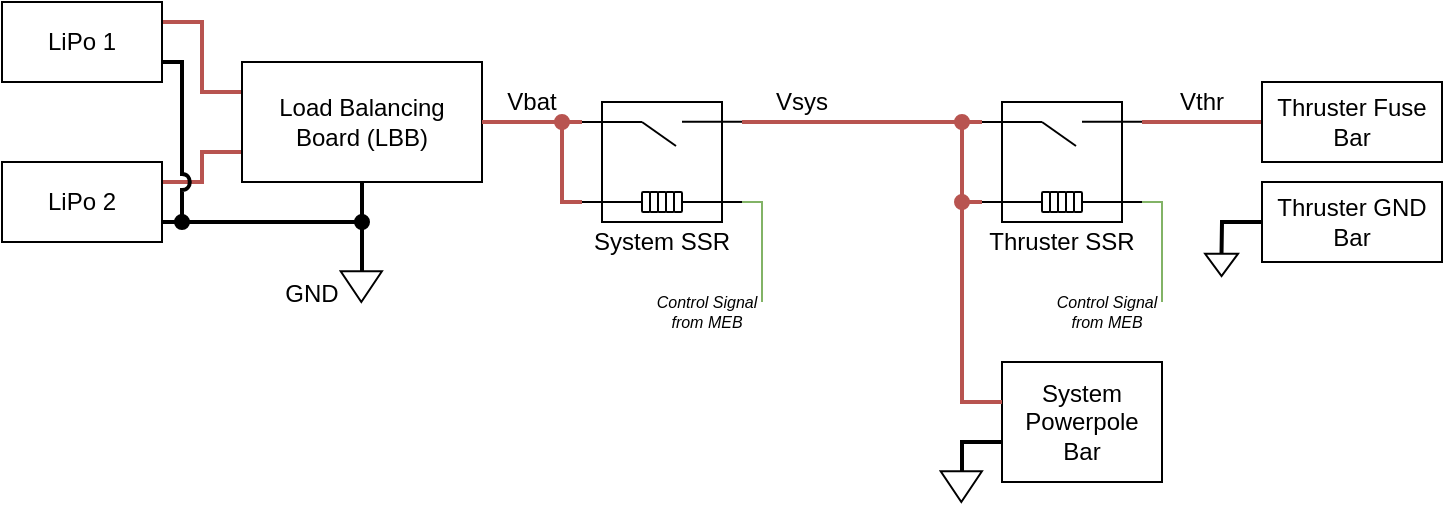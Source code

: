 <mxfile version="21.2.8" type="device">
  <diagram name="Page-1" id="RrTMrYKwmTiIfC6EOuh5">
    <mxGraphModel dx="636" dy="376" grid="1" gridSize="5" guides="0" tooltips="1" connect="0" arrows="1" fold="1" page="1" pageScale="1" pageWidth="850" pageHeight="1100" math="0" shadow="0">
      <root>
        <mxCell id="0" />
        <mxCell id="1" parent="0" />
        <mxCell id="1gWqaUe8qz1PI4IN32zC-6" style="edgeStyle=orthogonalEdgeStyle;rounded=0;orthogonalLoop=1;jettySize=auto;html=1;exitX=1;exitY=0.25;exitDx=0;exitDy=0;entryX=0;entryY=0.25;entryDx=0;entryDy=0;fillColor=#f8cecc;strokeColor=#b85450;endArrow=none;endFill=0;strokeWidth=2;" edge="1" parent="1" source="1gWqaUe8qz1PI4IN32zC-1" target="1gWqaUe8qz1PI4IN32zC-3">
          <mxGeometry relative="1" as="geometry" />
        </mxCell>
        <mxCell id="1gWqaUe8qz1PI4IN32zC-1" value="LiPo 1" style="rounded=0;whiteSpace=wrap;html=1;" vertex="1" parent="1">
          <mxGeometry x="120" y="120" width="80" height="40" as="geometry" />
        </mxCell>
        <mxCell id="1gWqaUe8qz1PI4IN32zC-7" style="edgeStyle=orthogonalEdgeStyle;rounded=0;orthogonalLoop=1;jettySize=auto;html=1;exitX=1;exitY=0.25;exitDx=0;exitDy=0;entryX=0;entryY=0.75;entryDx=0;entryDy=0;fillColor=#f8cecc;strokeColor=#b85450;endArrow=none;endFill=0;strokeWidth=2;" edge="1" parent="1" source="1gWqaUe8qz1PI4IN32zC-2" target="1gWqaUe8qz1PI4IN32zC-3">
          <mxGeometry relative="1" as="geometry" />
        </mxCell>
        <mxCell id="1gWqaUe8qz1PI4IN32zC-8" style="edgeStyle=orthogonalEdgeStyle;rounded=0;orthogonalLoop=1;jettySize=auto;html=1;exitX=1;exitY=0.75;exitDx=0;exitDy=0;entryX=0.5;entryY=1;entryDx=0;entryDy=0;endArrow=none;endFill=0;strokeWidth=2;" edge="1" parent="1" source="1gWqaUe8qz1PI4IN32zC-2" target="1gWqaUe8qz1PI4IN32zC-3">
          <mxGeometry relative="1" as="geometry" />
        </mxCell>
        <mxCell id="1gWqaUe8qz1PI4IN32zC-2" value="LiPo 2" style="rounded=0;whiteSpace=wrap;html=1;" vertex="1" parent="1">
          <mxGeometry x="120" y="200" width="80" height="40" as="geometry" />
        </mxCell>
        <mxCell id="1gWqaUe8qz1PI4IN32zC-3" value="Load Balancing&lt;br&gt;Board (LBB)" style="rounded=0;whiteSpace=wrap;html=1;" vertex="1" parent="1">
          <mxGeometry x="240" y="150" width="120" height="60" as="geometry" />
        </mxCell>
        <mxCell id="1gWqaUe8qz1PI4IN32zC-9" style="edgeStyle=orthogonalEdgeStyle;rounded=0;orthogonalLoop=1;jettySize=auto;html=1;exitX=1;exitY=0.75;exitDx=0;exitDy=0;endArrow=oval;endFill=1;jumpStyle=arc;strokeWidth=2;" edge="1" parent="1" source="1gWqaUe8qz1PI4IN32zC-1">
          <mxGeometry relative="1" as="geometry">
            <mxPoint x="210" y="230" as="targetPoint" />
            <Array as="points">
              <mxPoint x="210" y="150" />
            </Array>
          </mxGeometry>
        </mxCell>
        <mxCell id="1gWqaUe8qz1PI4IN32zC-13" value="" style="endArrow=oval;html=1;rounded=0;endFill=1;strokeWidth=2;" edge="1" parent="1">
          <mxGeometry width="50" height="50" relative="1" as="geometry">
            <mxPoint x="300" y="255" as="sourcePoint" />
            <mxPoint x="300" y="230" as="targetPoint" />
          </mxGeometry>
        </mxCell>
        <mxCell id="1gWqaUe8qz1PI4IN32zC-14" value="GND" style="text;html=1;strokeColor=none;fillColor=none;align=center;verticalAlign=middle;whiteSpace=wrap;rounded=0;" vertex="1" parent="1">
          <mxGeometry x="260" y="261.25" width="30" height="10" as="geometry" />
        </mxCell>
        <mxCell id="1gWqaUe8qz1PI4IN32zC-15" value="" style="endArrow=none;html=1;rounded=0;strokeWidth=2;fillColor=#f8cecc;strokeColor=#b85450;" edge="1" parent="1">
          <mxGeometry width="50" height="50" relative="1" as="geometry">
            <mxPoint x="360" y="180" as="sourcePoint" />
            <mxPoint x="410" y="180" as="targetPoint" />
          </mxGeometry>
        </mxCell>
        <mxCell id="1gWqaUe8qz1PI4IN32zC-16" value="Vbat" style="text;html=1;strokeColor=none;fillColor=none;align=center;verticalAlign=middle;whiteSpace=wrap;rounded=0;" vertex="1" parent="1">
          <mxGeometry x="370" y="160" width="30" height="20" as="geometry" />
        </mxCell>
        <mxCell id="1gWqaUe8qz1PI4IN32zC-19" value="System SSR" style="text;html=1;strokeColor=none;fillColor=none;align=center;verticalAlign=middle;whiteSpace=wrap;rounded=0;" vertex="1" parent="1">
          <mxGeometry x="410" y="230" width="80" height="20" as="geometry" />
        </mxCell>
        <mxCell id="1gWqaUe8qz1PI4IN32zC-34" value="" style="group" vertex="1" connectable="0" parent="1">
          <mxGeometry x="410" y="170" width="80" height="60" as="geometry" />
        </mxCell>
        <mxCell id="1gWqaUe8qz1PI4IN32zC-33" value="" style="rounded=0;whiteSpace=wrap;html=1;" vertex="1" parent="1gWqaUe8qz1PI4IN32zC-34">
          <mxGeometry x="10" width="60" height="60" as="geometry" />
        </mxCell>
        <mxCell id="1gWqaUe8qz1PI4IN32zC-20" value="" style="endArrow=none;html=1;rounded=0;exitX=0;exitY=0.25;exitDx=0;exitDy=0;" edge="1" parent="1gWqaUe8qz1PI4IN32zC-34">
          <mxGeometry width="50" height="50" relative="1" as="geometry">
            <mxPoint y="10" as="sourcePoint" />
            <mxPoint x="30" y="10" as="targetPoint" />
          </mxGeometry>
        </mxCell>
        <mxCell id="1gWqaUe8qz1PI4IN32zC-21" value="" style="endArrow=none;html=1;rounded=0;exitX=0;exitY=0.25;exitDx=0;exitDy=0;" edge="1" parent="1gWqaUe8qz1PI4IN32zC-34">
          <mxGeometry width="50" height="50" relative="1" as="geometry">
            <mxPoint x="50" y="9.89" as="sourcePoint" />
            <mxPoint x="80" y="9.89" as="targetPoint" />
          </mxGeometry>
        </mxCell>
        <mxCell id="1gWqaUe8qz1PI4IN32zC-22" value="" style="endArrow=none;html=1;rounded=0;" edge="1" parent="1gWqaUe8qz1PI4IN32zC-34">
          <mxGeometry width="50" height="50" relative="1" as="geometry">
            <mxPoint x="30" y="10" as="sourcePoint" />
            <mxPoint x="47" y="22" as="targetPoint" />
          </mxGeometry>
        </mxCell>
        <mxCell id="1gWqaUe8qz1PI4IN32zC-24" value="" style="endArrow=none;html=1;rounded=0;exitX=0;exitY=0.25;exitDx=0;exitDy=0;" edge="1" parent="1gWqaUe8qz1PI4IN32zC-34">
          <mxGeometry width="50" height="50" relative="1" as="geometry">
            <mxPoint y="50" as="sourcePoint" />
            <mxPoint x="30" y="50" as="targetPoint" />
          </mxGeometry>
        </mxCell>
        <mxCell id="1gWqaUe8qz1PI4IN32zC-25" value="" style="endArrow=none;html=1;rounded=0;exitX=0;exitY=0.25;exitDx=0;exitDy=0;" edge="1" parent="1gWqaUe8qz1PI4IN32zC-34">
          <mxGeometry width="50" height="50" relative="1" as="geometry">
            <mxPoint x="50" y="50" as="sourcePoint" />
            <mxPoint x="80" y="50" as="targetPoint" />
          </mxGeometry>
        </mxCell>
        <mxCell id="1gWqaUe8qz1PI4IN32zC-28" value="" style="rounded=1;whiteSpace=wrap;html=1;" vertex="1" parent="1gWqaUe8qz1PI4IN32zC-34">
          <mxGeometry x="30" y="45" width="4" height="10" as="geometry" />
        </mxCell>
        <mxCell id="1gWqaUe8qz1PI4IN32zC-29" value="" style="rounded=1;whiteSpace=wrap;html=1;" vertex="1" parent="1gWqaUe8qz1PI4IN32zC-34">
          <mxGeometry x="34" y="45" width="4" height="10" as="geometry" />
        </mxCell>
        <mxCell id="1gWqaUe8qz1PI4IN32zC-30" value="" style="rounded=1;whiteSpace=wrap;html=1;" vertex="1" parent="1gWqaUe8qz1PI4IN32zC-34">
          <mxGeometry x="38" y="45" width="4" height="10" as="geometry" />
        </mxCell>
        <mxCell id="1gWqaUe8qz1PI4IN32zC-31" value="" style="rounded=1;whiteSpace=wrap;html=1;" vertex="1" parent="1gWqaUe8qz1PI4IN32zC-34">
          <mxGeometry x="42" y="45" width="4" height="10" as="geometry" />
        </mxCell>
        <mxCell id="1gWqaUe8qz1PI4IN32zC-32" value="" style="rounded=1;whiteSpace=wrap;html=1;" vertex="1" parent="1gWqaUe8qz1PI4IN32zC-34">
          <mxGeometry x="46" y="45" width="4" height="10" as="geometry" />
        </mxCell>
        <mxCell id="1gWqaUe8qz1PI4IN32zC-35" value="" style="endArrow=oval;html=1;rounded=0;strokeWidth=2;fillColor=#f8cecc;strokeColor=#b85450;startArrow=none;startFill=0;endFill=1;" edge="1" parent="1">
          <mxGeometry width="50" height="50" relative="1" as="geometry">
            <mxPoint x="410" y="220" as="sourcePoint" />
            <mxPoint x="400" y="180" as="targetPoint" />
            <Array as="points">
              <mxPoint x="400" y="220" />
            </Array>
          </mxGeometry>
        </mxCell>
        <mxCell id="1gWqaUe8qz1PI4IN32zC-36" value="" style="endArrow=none;html=1;rounded=0;fillColor=#f8cecc;strokeColor=#b85450;strokeWidth=2;" edge="1" parent="1">
          <mxGeometry width="50" height="50" relative="1" as="geometry">
            <mxPoint x="490" y="180" as="sourcePoint" />
            <mxPoint x="610" y="180" as="targetPoint" />
          </mxGeometry>
        </mxCell>
        <mxCell id="1gWqaUe8qz1PI4IN32zC-37" value="Vsys" style="text;html=1;strokeColor=none;fillColor=none;align=center;verticalAlign=middle;whiteSpace=wrap;rounded=0;" vertex="1" parent="1">
          <mxGeometry x="500" y="160" width="40" height="20" as="geometry" />
        </mxCell>
        <mxCell id="1gWqaUe8qz1PI4IN32zC-38" value="" style="endArrow=none;html=1;rounded=0;fillColor=#d5e8d4;strokeColor=#82b366;" edge="1" parent="1">
          <mxGeometry width="50" height="50" relative="1" as="geometry">
            <mxPoint x="500" y="270" as="sourcePoint" />
            <mxPoint x="490" y="220" as="targetPoint" />
            <Array as="points">
              <mxPoint x="500" y="220" />
            </Array>
          </mxGeometry>
        </mxCell>
        <mxCell id="1gWqaUe8qz1PI4IN32zC-39" value="Control Signal&lt;br style=&quot;font-size: 8px;&quot;&gt;from MEB" style="text;html=1;strokeColor=none;fillColor=none;align=center;verticalAlign=middle;whiteSpace=wrap;rounded=0;fontStyle=2;fontSize=8;" vertex="1" parent="1">
          <mxGeometry x="445" y="260" width="55" height="30" as="geometry" />
        </mxCell>
        <mxCell id="1gWqaUe8qz1PI4IN32zC-41" value="" style="group" vertex="1" connectable="0" parent="1">
          <mxGeometry x="610" y="170" width="80" height="60" as="geometry" />
        </mxCell>
        <mxCell id="1gWqaUe8qz1PI4IN32zC-42" value="" style="rounded=0;whiteSpace=wrap;html=1;" vertex="1" parent="1gWqaUe8qz1PI4IN32zC-41">
          <mxGeometry x="10" width="60" height="60" as="geometry" />
        </mxCell>
        <mxCell id="1gWqaUe8qz1PI4IN32zC-43" value="" style="endArrow=none;html=1;rounded=0;exitX=0;exitY=0.25;exitDx=0;exitDy=0;" edge="1" parent="1gWqaUe8qz1PI4IN32zC-41">
          <mxGeometry width="50" height="50" relative="1" as="geometry">
            <mxPoint y="10" as="sourcePoint" />
            <mxPoint x="30" y="10" as="targetPoint" />
          </mxGeometry>
        </mxCell>
        <mxCell id="1gWqaUe8qz1PI4IN32zC-44" value="" style="endArrow=none;html=1;rounded=0;exitX=0;exitY=0.25;exitDx=0;exitDy=0;" edge="1" parent="1gWqaUe8qz1PI4IN32zC-41">
          <mxGeometry width="50" height="50" relative="1" as="geometry">
            <mxPoint x="50" y="9.89" as="sourcePoint" />
            <mxPoint x="80" y="9.89" as="targetPoint" />
          </mxGeometry>
        </mxCell>
        <mxCell id="1gWqaUe8qz1PI4IN32zC-45" value="" style="endArrow=none;html=1;rounded=0;" edge="1" parent="1gWqaUe8qz1PI4IN32zC-41">
          <mxGeometry width="50" height="50" relative="1" as="geometry">
            <mxPoint x="30" y="10" as="sourcePoint" />
            <mxPoint x="47" y="22" as="targetPoint" />
          </mxGeometry>
        </mxCell>
        <mxCell id="1gWqaUe8qz1PI4IN32zC-46" value="" style="endArrow=none;html=1;rounded=0;exitX=0;exitY=0.25;exitDx=0;exitDy=0;" edge="1" parent="1gWqaUe8qz1PI4IN32zC-41">
          <mxGeometry width="50" height="50" relative="1" as="geometry">
            <mxPoint y="50" as="sourcePoint" />
            <mxPoint x="30" y="50" as="targetPoint" />
          </mxGeometry>
        </mxCell>
        <mxCell id="1gWqaUe8qz1PI4IN32zC-47" value="" style="endArrow=none;html=1;rounded=0;exitX=0;exitY=0.25;exitDx=0;exitDy=0;" edge="1" parent="1gWqaUe8qz1PI4IN32zC-41">
          <mxGeometry width="50" height="50" relative="1" as="geometry">
            <mxPoint x="50" y="50" as="sourcePoint" />
            <mxPoint x="80" y="50" as="targetPoint" />
          </mxGeometry>
        </mxCell>
        <mxCell id="1gWqaUe8qz1PI4IN32zC-48" value="" style="rounded=1;whiteSpace=wrap;html=1;" vertex="1" parent="1gWqaUe8qz1PI4IN32zC-41">
          <mxGeometry x="30" y="45" width="4" height="10" as="geometry" />
        </mxCell>
        <mxCell id="1gWqaUe8qz1PI4IN32zC-49" value="" style="rounded=1;whiteSpace=wrap;html=1;" vertex="1" parent="1gWqaUe8qz1PI4IN32zC-41">
          <mxGeometry x="34" y="45" width="4" height="10" as="geometry" />
        </mxCell>
        <mxCell id="1gWqaUe8qz1PI4IN32zC-50" value="" style="rounded=1;whiteSpace=wrap;html=1;" vertex="1" parent="1gWqaUe8qz1PI4IN32zC-41">
          <mxGeometry x="38" y="45" width="4" height="10" as="geometry" />
        </mxCell>
        <mxCell id="1gWqaUe8qz1PI4IN32zC-51" value="" style="rounded=1;whiteSpace=wrap;html=1;" vertex="1" parent="1gWqaUe8qz1PI4IN32zC-41">
          <mxGeometry x="42" y="45" width="4" height="10" as="geometry" />
        </mxCell>
        <mxCell id="1gWqaUe8qz1PI4IN32zC-52" value="" style="rounded=1;whiteSpace=wrap;html=1;" vertex="1" parent="1gWqaUe8qz1PI4IN32zC-41">
          <mxGeometry x="46" y="45" width="4" height="10" as="geometry" />
        </mxCell>
        <mxCell id="1gWqaUe8qz1PI4IN32zC-53" value="Thruster SSR" style="text;html=1;strokeColor=none;fillColor=none;align=center;verticalAlign=middle;whiteSpace=wrap;rounded=0;" vertex="1" parent="1">
          <mxGeometry x="610" y="230" width="80" height="20" as="geometry" />
        </mxCell>
        <mxCell id="1gWqaUe8qz1PI4IN32zC-55" value="" style="endArrow=oval;html=1;rounded=0;strokeWidth=2;fillColor=#f8cecc;strokeColor=#b85450;startArrow=none;startFill=0;endFill=1;" edge="1" parent="1">
          <mxGeometry width="50" height="50" relative="1" as="geometry">
            <mxPoint x="610" y="220" as="sourcePoint" />
            <mxPoint x="600" y="180" as="targetPoint" />
            <Array as="points">
              <mxPoint x="600" y="220" />
            </Array>
          </mxGeometry>
        </mxCell>
        <mxCell id="1gWqaUe8qz1PI4IN32zC-56" value="" style="endArrow=none;html=1;rounded=0;fillColor=#d5e8d4;strokeColor=#82b366;" edge="1" parent="1">
          <mxGeometry width="50" height="50" relative="1" as="geometry">
            <mxPoint x="700" y="270" as="sourcePoint" />
            <mxPoint x="690" y="220" as="targetPoint" />
            <Array as="points">
              <mxPoint x="700" y="220" />
            </Array>
          </mxGeometry>
        </mxCell>
        <mxCell id="1gWqaUe8qz1PI4IN32zC-57" value="Control Signal&lt;br style=&quot;font-size: 8px;&quot;&gt;from MEB" style="text;html=1;strokeColor=none;fillColor=none;align=center;verticalAlign=middle;whiteSpace=wrap;rounded=0;fontSize=8;fontStyle=2" vertex="1" parent="1">
          <mxGeometry x="645" y="260" width="55" height="30" as="geometry" />
        </mxCell>
        <mxCell id="1gWqaUe8qz1PI4IN32zC-58" value="" style="endArrow=none;html=1;rounded=0;fillColor=#f8cecc;strokeColor=#b85450;strokeWidth=2;" edge="1" parent="1">
          <mxGeometry width="50" height="50" relative="1" as="geometry">
            <mxPoint x="690" y="180" as="sourcePoint" />
            <mxPoint x="750" y="180" as="targetPoint" />
          </mxGeometry>
        </mxCell>
        <mxCell id="1gWqaUe8qz1PI4IN32zC-59" value="Vthr" style="text;html=1;strokeColor=none;fillColor=none;align=center;verticalAlign=middle;whiteSpace=wrap;rounded=0;" vertex="1" parent="1">
          <mxGeometry x="700" y="160" width="40" height="20" as="geometry" />
        </mxCell>
        <mxCell id="1gWqaUe8qz1PI4IN32zC-60" value="Thruster Fuse&lt;br&gt;Bar" style="rounded=0;whiteSpace=wrap;html=1;" vertex="1" parent="1">
          <mxGeometry x="750" y="160" width="90" height="40" as="geometry" />
        </mxCell>
        <mxCell id="1gWqaUe8qz1PI4IN32zC-61" value="System Powerpole&lt;br&gt;Bar" style="rounded=0;whiteSpace=wrap;html=1;" vertex="1" parent="1">
          <mxGeometry x="620" y="300" width="80" height="60" as="geometry" />
        </mxCell>
        <mxCell id="1gWqaUe8qz1PI4IN32zC-62" value="" style="endArrow=oval;html=1;rounded=0;strokeWidth=2;fillColor=#f8cecc;strokeColor=#b85450;startArrow=none;startFill=0;endFill=1;" edge="1" parent="1">
          <mxGeometry width="50" height="50" relative="1" as="geometry">
            <mxPoint x="600" y="320" as="sourcePoint" />
            <mxPoint x="600" y="220" as="targetPoint" />
            <Array as="points">
              <mxPoint x="620" y="320" />
              <mxPoint x="600" y="320" />
            </Array>
          </mxGeometry>
        </mxCell>
        <mxCell id="1gWqaUe8qz1PI4IN32zC-63" value="Thruster GND&lt;br&gt;Bar" style="rounded=0;whiteSpace=wrap;html=1;" vertex="1" parent="1">
          <mxGeometry x="750" y="210" width="90" height="40" as="geometry" />
        </mxCell>
        <mxCell id="1gWqaUe8qz1PI4IN32zC-67" value="" style="triangle;whiteSpace=wrap;html=1;rotation=90;" vertex="1" parent="1">
          <mxGeometry x="724.23" y="243.26" width="11.09" height="16.4" as="geometry" />
        </mxCell>
        <mxCell id="1gWqaUe8qz1PI4IN32zC-69" value="" style="endArrow=none;html=1;rounded=0;exitX=0;exitY=0.5;exitDx=0;exitDy=0;exitPerimeter=0;entryX=0.011;entryY=0.501;entryDx=0;entryDy=0;entryPerimeter=0;strokeWidth=2;" edge="1" parent="1" source="1gWqaUe8qz1PI4IN32zC-63" target="1gWqaUe8qz1PI4IN32zC-67">
          <mxGeometry width="50" height="50" relative="1" as="geometry">
            <mxPoint x="730" y="240" as="sourcePoint" />
            <mxPoint x="710" y="250" as="targetPoint" />
            <Array as="points">
              <mxPoint x="730" y="230" />
            </Array>
          </mxGeometry>
        </mxCell>
        <mxCell id="1gWqaUe8qz1PI4IN32zC-70" value="" style="triangle;whiteSpace=wrap;html=1;rotation=90;" vertex="1" parent="1">
          <mxGeometry x="292" y="252" width="15.32" height="20.63" as="geometry" />
        </mxCell>
        <mxCell id="1gWqaUe8qz1PI4IN32zC-71" value="" style="triangle;whiteSpace=wrap;html=1;rotation=90;" vertex="1" parent="1">
          <mxGeometry x="592" y="352" width="15.32" height="20.63" as="geometry" />
        </mxCell>
        <mxCell id="1gWqaUe8qz1PI4IN32zC-72" value="" style="endArrow=none;html=1;rounded=0;exitX=0;exitY=0.5;exitDx=0;exitDy=0;exitPerimeter=0;entryX=0.011;entryY=0.501;entryDx=0;entryDy=0;entryPerimeter=0;strokeWidth=2;" edge="1" parent="1">
          <mxGeometry width="50" height="50" relative="1" as="geometry">
            <mxPoint x="620" y="340" as="sourcePoint" />
            <mxPoint x="600" y="355" as="targetPoint" />
            <Array as="points">
              <mxPoint x="600" y="340" />
            </Array>
          </mxGeometry>
        </mxCell>
      </root>
    </mxGraphModel>
  </diagram>
</mxfile>
